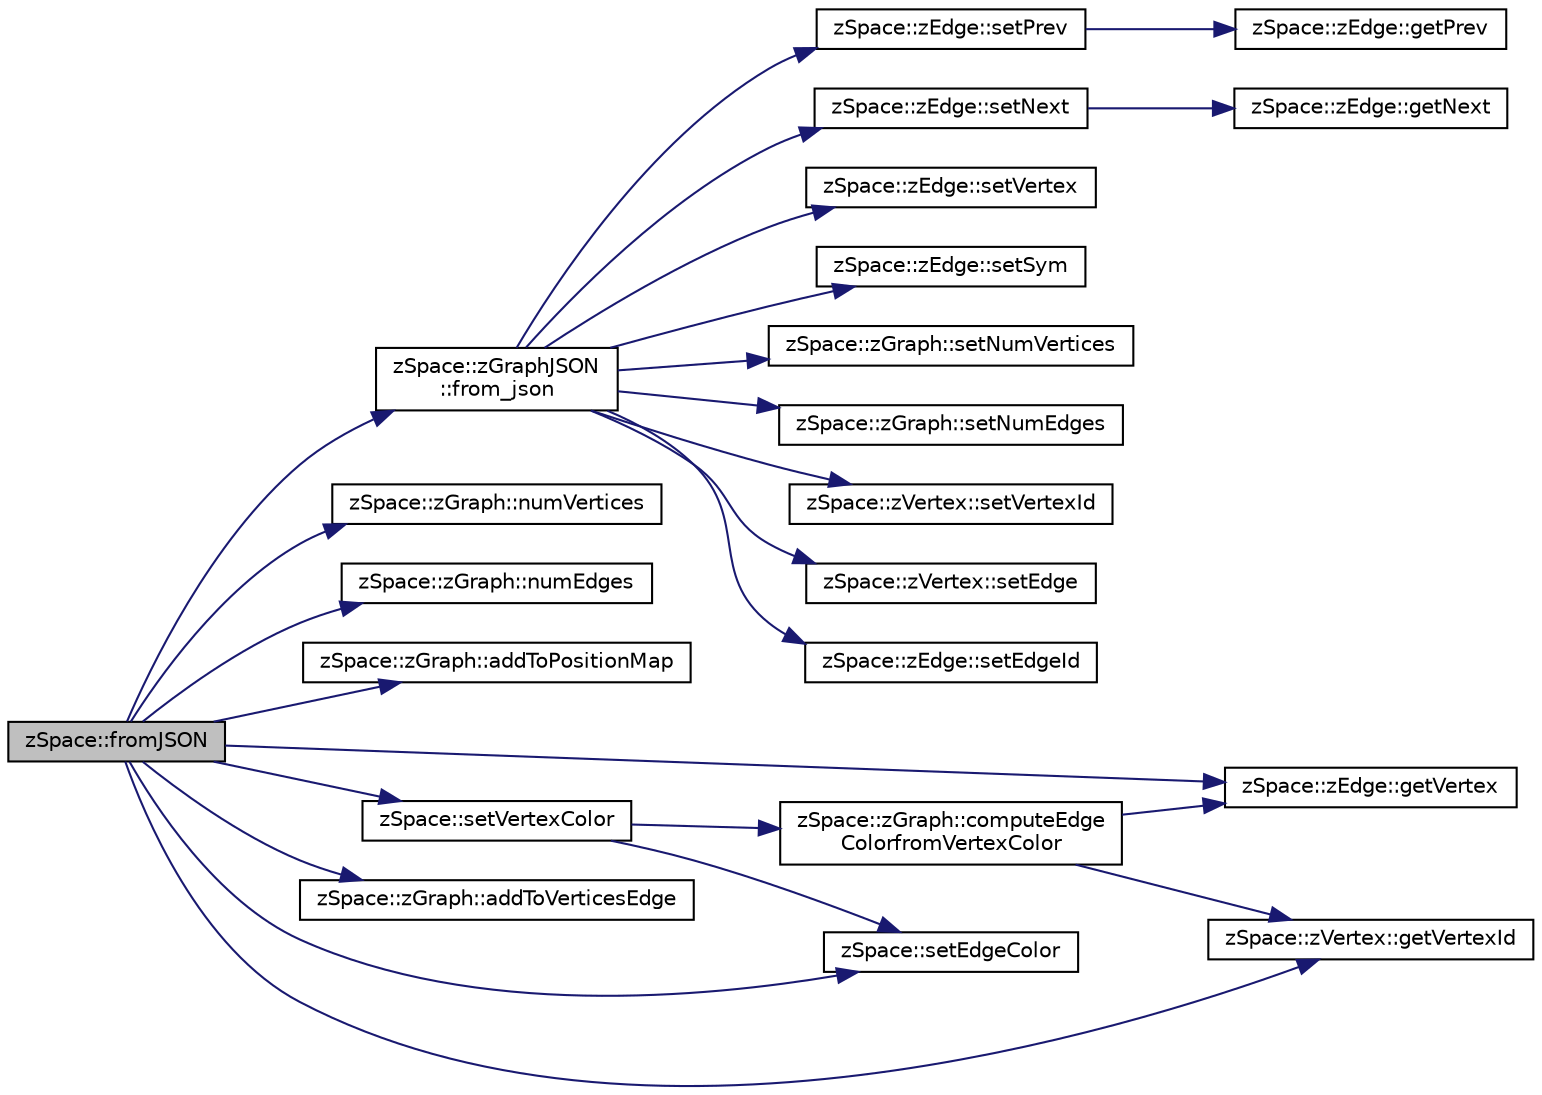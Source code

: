 digraph "zSpace::fromJSON"
{
 // LATEX_PDF_SIZE
  edge [fontname="Helvetica",fontsize="10",labelfontname="Helvetica",labelfontsize="10"];
  node [fontname="Helvetica",fontsize="10",shape=record];
  rankdir="LR";
  Node2 [label="zSpace::fromJSON",height=0.2,width=0.4,color="black", fillcolor="grey75", style="filled", fontcolor="black",tooltip="This method imports zGraph from a JSON file format using JSON Modern Library."];
  Node2 -> Node3 [color="midnightblue",fontsize="10",style="solid",fontname="Helvetica"];
  Node3 [label="zSpace::zGraphJSON\l::from_json",height=0.2,width=0.4,color="black", fillcolor="white", style="filled",URL="$classz_space_1_1z_graph_j_s_o_n.html#ad6e1e17a5c3bd52b4433439f13a4b3a4",tooltip="This method creates the zGraph from JSON file using JSON Modern Library."];
  Node3 -> Node4 [color="midnightblue",fontsize="10",style="solid",fontname="Helvetica"];
  Node4 [label="zSpace::zGraph::setNumVertices",height=0.2,width=0.4,color="black", fillcolor="white", style="filled",URL="$classz_space_1_1z_graph.html#a6ecdde9a2885d33d3488f3eaea7b98c9",tooltip="This method sets the number of vertices in zGraph the input value."];
  Node3 -> Node5 [color="midnightblue",fontsize="10",style="solid",fontname="Helvetica"];
  Node5 [label="zSpace::zGraph::setNumEdges",height=0.2,width=0.4,color="black", fillcolor="white", style="filled",URL="$classz_space_1_1z_graph.html#a1a3ca39f51ad1224d05c7472164c0ab8",tooltip="This method sets the number of edges in zMesh the input value."];
  Node3 -> Node6 [color="midnightblue",fontsize="10",style="solid",fontname="Helvetica"];
  Node6 [label="zSpace::zVertex::setVertexId",height=0.2,width=0.4,color="black", fillcolor="white", style="filled",URL="$classz_space_1_1z_vertex.html#acdc6ae4132453c803268949dcc104df1",tooltip="This method sets the vertexId of current zVertex to the the input value."];
  Node3 -> Node7 [color="midnightblue",fontsize="10",style="solid",fontname="Helvetica"];
  Node7 [label="zSpace::zVertex::setEdge",height=0.2,width=0.4,color="black", fillcolor="white", style="filled",URL="$classz_space_1_1z_vertex.html#a5fdd172f3ae9dcb71b720574f05ca037",tooltip="This method sets the associated edge of current zVertex to the the input edge."];
  Node3 -> Node8 [color="midnightblue",fontsize="10",style="solid",fontname="Helvetica"];
  Node8 [label="zSpace::zEdge::setEdgeId",height=0.2,width=0.4,color="black", fillcolor="white", style="filled",URL="$classz_space_1_1z_edge.html#a3569f2c4f69d82e27db48867a064d40f",tooltip="This method sets the edgeId of current zEdge to the the input value."];
  Node3 -> Node9 [color="midnightblue",fontsize="10",style="solid",fontname="Helvetica"];
  Node9 [label="zSpace::zEdge::setPrev",height=0.2,width=0.4,color="black", fillcolor="white", style="filled",URL="$classz_space_1_1z_edge.html#af97abc7295676b01bc278123c86ba0b9",tooltip="This method sets the previous edge of current zEdge to the the input edge."];
  Node9 -> Node10 [color="midnightblue",fontsize="10",style="solid",fontname="Helvetica"];
  Node10 [label="zSpace::zEdge::getPrev",height=0.2,width=0.4,color="black", fillcolor="white", style="filled",URL="$classz_space_1_1z_edge.html#a01d9d153f7c5ec381474e815384f7d30",tooltip="This method returns the previous edge of current zEdge."];
  Node3 -> Node11 [color="midnightblue",fontsize="10",style="solid",fontname="Helvetica"];
  Node11 [label="zSpace::zEdge::setNext",height=0.2,width=0.4,color="black", fillcolor="white", style="filled",URL="$classz_space_1_1z_edge.html#a5998712a83b56abd65880f3125f0d3c9",tooltip="This method sets the next edge of current zEdge to the the input edge."];
  Node11 -> Node12 [color="midnightblue",fontsize="10",style="solid",fontname="Helvetica"];
  Node12 [label="zSpace::zEdge::getNext",height=0.2,width=0.4,color="black", fillcolor="white", style="filled",URL="$classz_space_1_1z_edge.html#a3bce594c06fc4450ce8af3c0b98e2ae3",tooltip="This method returns the next edge of current zEdge."];
  Node3 -> Node13 [color="midnightblue",fontsize="10",style="solid",fontname="Helvetica"];
  Node13 [label="zSpace::zEdge::setVertex",height=0.2,width=0.4,color="black", fillcolor="white", style="filled",URL="$classz_space_1_1z_edge.html#a93530eb3a1da2c02225f30e011db6b7f",tooltip="This method sets the vertex pointed to by the current zEdge to the the input zVertex."];
  Node3 -> Node14 [color="midnightblue",fontsize="10",style="solid",fontname="Helvetica"];
  Node14 [label="zSpace::zEdge::setSym",height=0.2,width=0.4,color="black", fillcolor="white", style="filled",URL="$classz_space_1_1z_edge.html#a7d1c8dcd2272dff68a7f38a3326e8a7d",tooltip="This method sets the symmetry edge of current zEdge to the the input edge."];
  Node2 -> Node15 [color="midnightblue",fontsize="10",style="solid",fontname="Helvetica"];
  Node15 [label="zSpace::zGraph::numVertices",height=0.2,width=0.4,color="black", fillcolor="white", style="filled",URL="$classz_space_1_1z_graph.html#a32a9a23b93c41033485543e0768e7f6a",tooltip="This method returns the number of vertices in the graph or mesh."];
  Node2 -> Node16 [color="midnightblue",fontsize="10",style="solid",fontname="Helvetica"];
  Node16 [label="zSpace::zGraph::numEdges",height=0.2,width=0.4,color="black", fillcolor="white", style="filled",URL="$classz_space_1_1z_graph.html#a0c062c1592a7264cbf11f652edb25f92",tooltip="This method returns the number of half edges in the graph or mesh."];
  Node2 -> Node17 [color="midnightblue",fontsize="10",style="solid",fontname="Helvetica"];
  Node17 [label="zSpace::zGraph::addToPositionMap",height=0.2,width=0.4,color="black", fillcolor="white", style="filled",URL="$classz_space_1_1z_graph.html#a68823d66afc73b8d1393bafc64e40226",tooltip="This method adds the position given by input vector to the positionVertex Map."];
  Node2 -> Node18 [color="midnightblue",fontsize="10",style="solid",fontname="Helvetica"];
  Node18 [label="zSpace::zEdge::getVertex",height=0.2,width=0.4,color="black", fillcolor="white", style="filled",URL="$classz_space_1_1z_edge.html#a07c082aa54f78145fdcd5e5e4bb889f1",tooltip="This method returns the vertex pointed to by the current zEdge."];
  Node2 -> Node19 [color="midnightblue",fontsize="10",style="solid",fontname="Helvetica"];
  Node19 [label="zSpace::zVertex::getVertexId",height=0.2,width=0.4,color="black", fillcolor="white", style="filled",URL="$classz_space_1_1z_vertex.html#ae6637ab378719b6c68c8237777fd065e",tooltip="This method returns the vertexId of current zVertex."];
  Node2 -> Node20 [color="midnightblue",fontsize="10",style="solid",fontname="Helvetica"];
  Node20 [label="zSpace::zGraph::addToVerticesEdge",height=0.2,width=0.4,color="black", fillcolor="white", style="filled",URL="$classz_space_1_1z_graph.html#a2fc8a067026f05b77331a484827d7db9",tooltip="This method adds both the half-edges given by input vertex indices to the VerticesEdge Map."];
  Node2 -> Node21 [color="midnightblue",fontsize="10",style="solid",fontname="Helvetica"];
  Node21 [label="zSpace::setVertexColor",height=0.2,width=0.4,color="black", fillcolor="white", style="filled",URL="$group__z_graph_utilities.html#ga4f9c543da91c5080307477a7a400ee01",tooltip="This method sets vertex color of all the vertices to the input color."];
  Node21 -> Node22 [color="midnightblue",fontsize="10",style="solid",fontname="Helvetica"];
  Node22 [label="zSpace::setEdgeColor",height=0.2,width=0.4,color="black", fillcolor="white", style="filled",URL="$group__z_graph_mesh_utilities.html#gaee6bfa4f8bd3051509412532bbd343dc",tooltip="This method sets edge color of of the input zGraph/zMesh edge and its symmetry edge to the input colo..."];
  Node21 -> Node23 [color="midnightblue",fontsize="10",style="solid",fontname="Helvetica"];
  Node23 [label="zSpace::zGraph::computeEdge\lColorfromVertexColor",height=0.2,width=0.4,color="black", fillcolor="white", style="filled",URL="$classz_space_1_1z_graph.html#a9d24b6ca7f58c16f1284671797267f21",tooltip="This method computes the Edge colors based on the vertex colors."];
  Node23 -> Node18 [color="midnightblue",fontsize="10",style="solid",fontname="Helvetica"];
  Node23 -> Node19 [color="midnightblue",fontsize="10",style="solid",fontname="Helvetica"];
  Node2 -> Node22 [color="midnightblue",fontsize="10",style="solid",fontname="Helvetica"];
}

